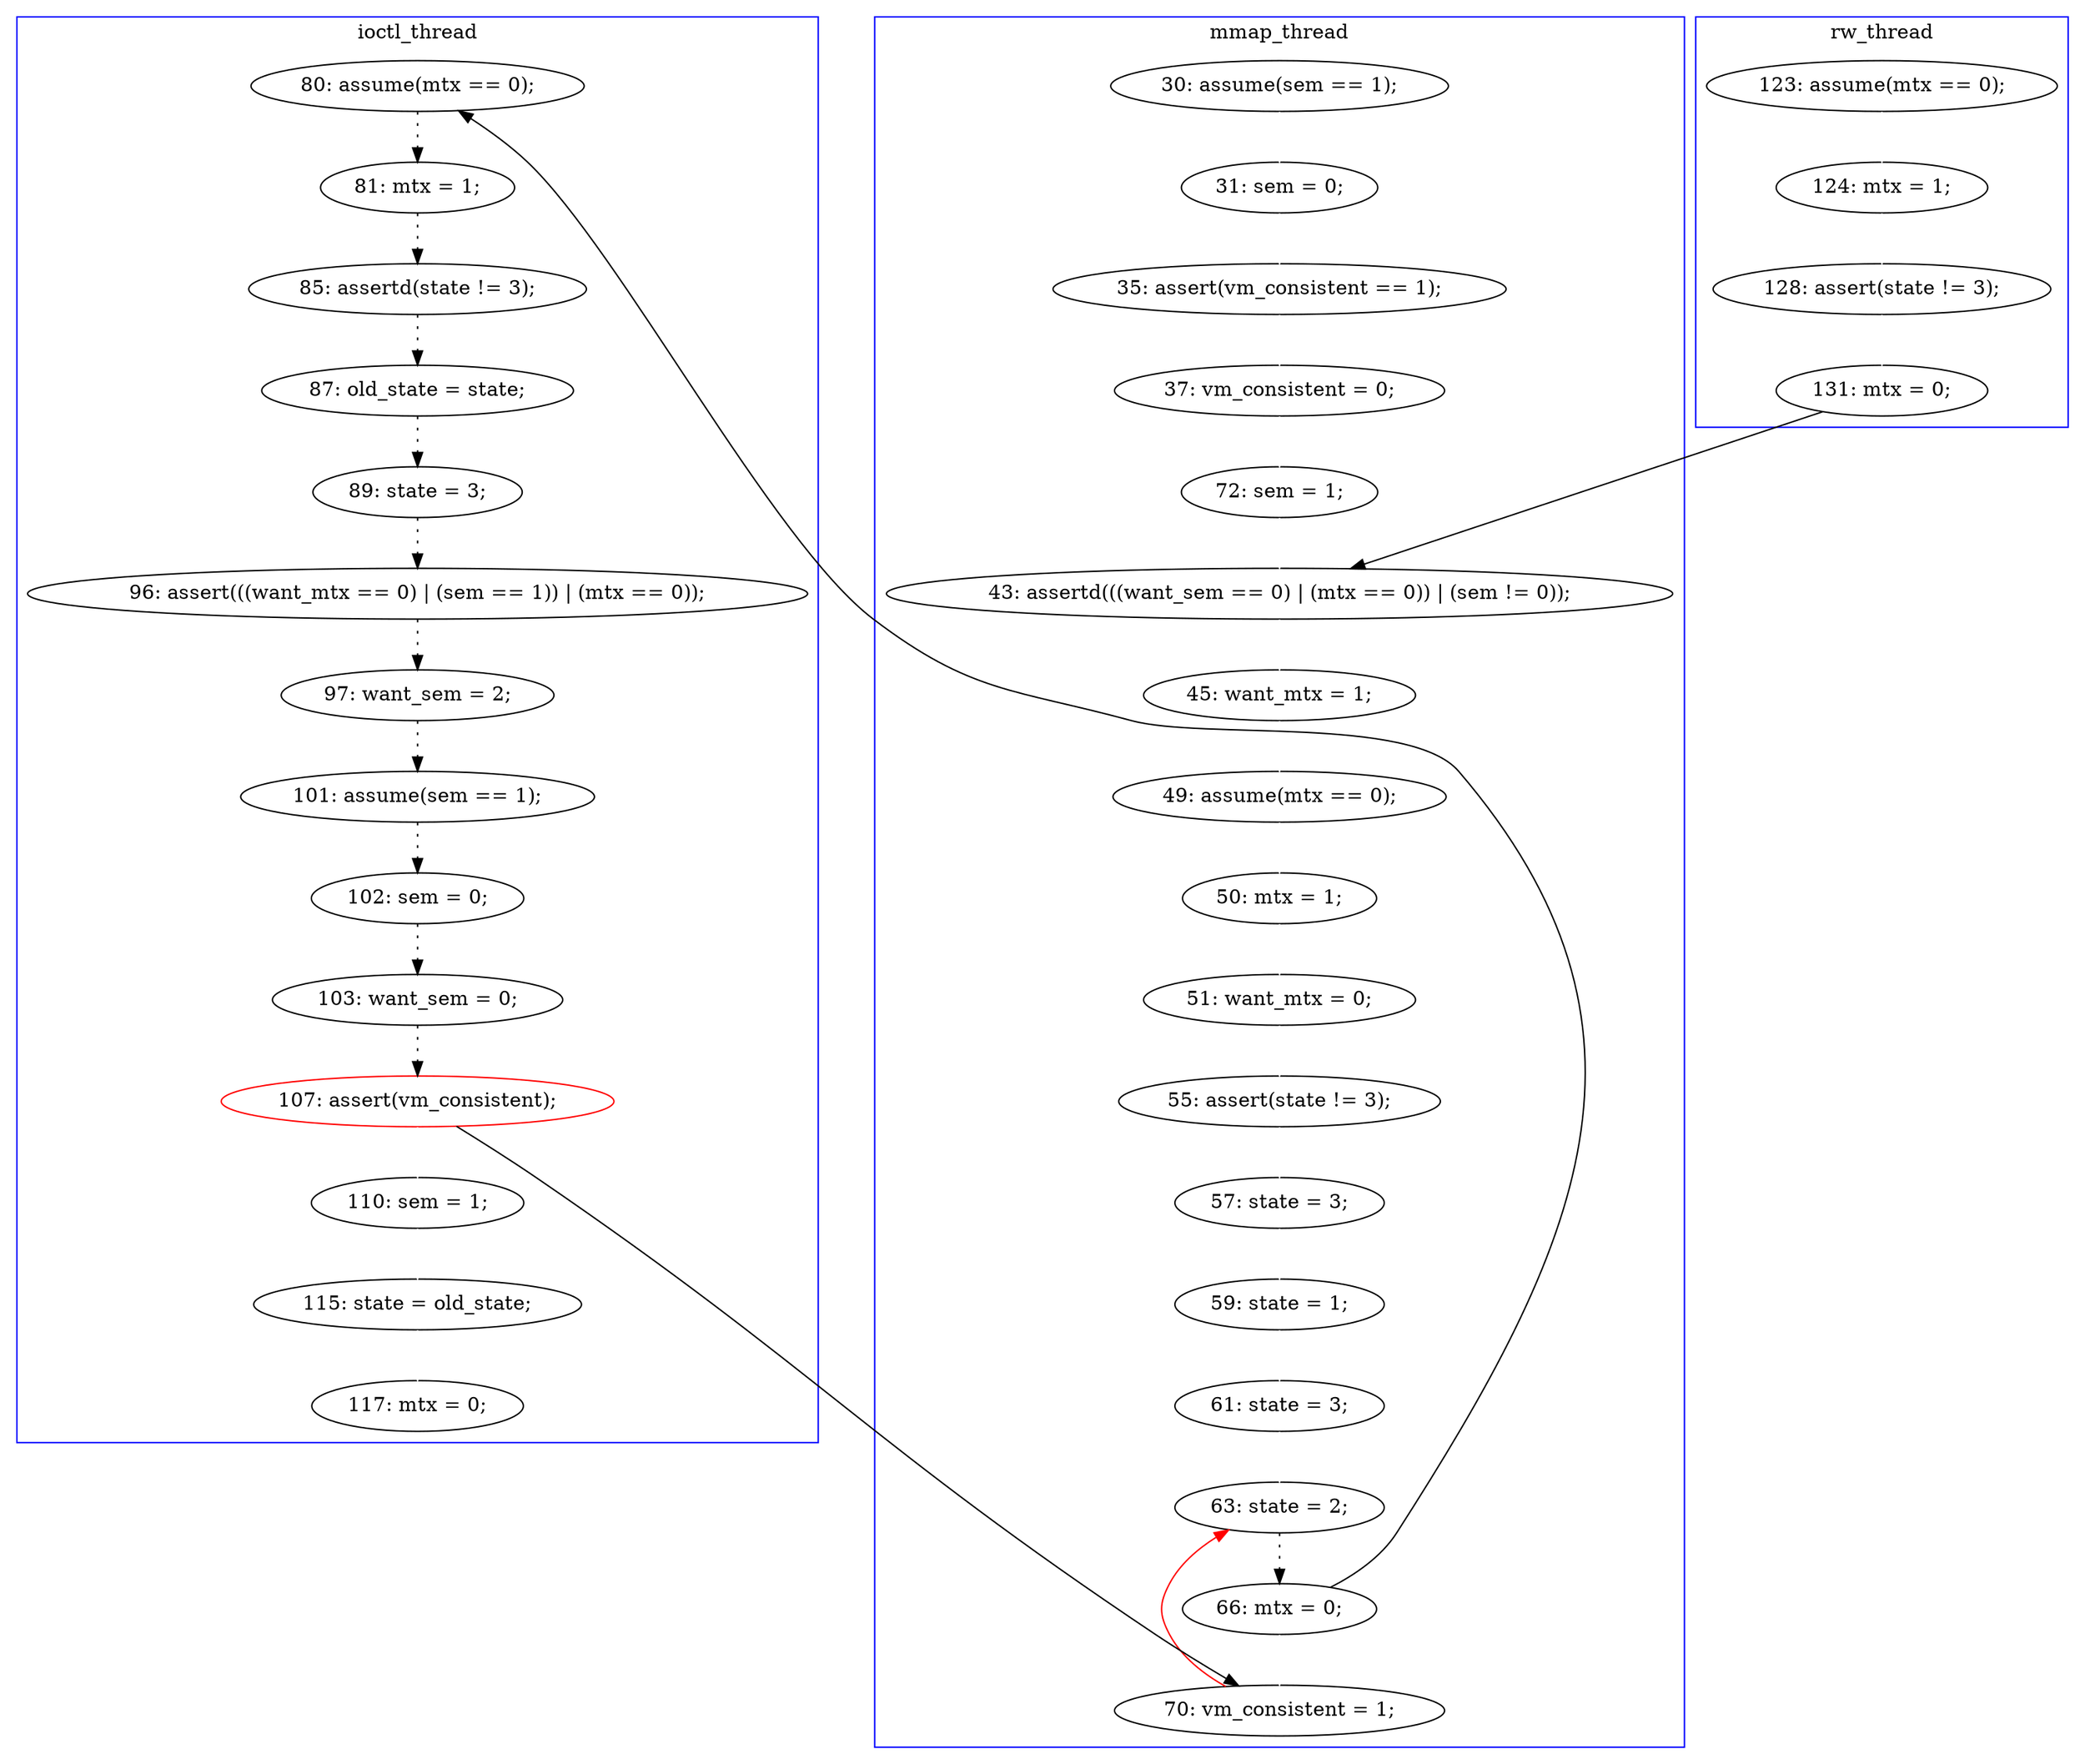 digraph Counterexample {
	22 -> 23 [color = black, style = solid, constraint = false]
	11 -> 12 [color = white, style = solid]
	16 -> 18 [color = white, style = solid]
	19 -> 20 [color = white, style = solid]
	24 -> 25 [color = white, style = solid]
	44 -> 45 [color = black, style = dotted]
	29 -> 30 [color = white, style = solid]
	47 -> 32 [color = red, style = solid, constraint = false]
	45 -> 46 [color = black, style = dotted]
	46 -> 47 [color = black, style = solid, constraint = false]
	46 -> 48 [color = white, style = solid]
	31 -> 32 [color = white, style = solid]
	25 -> 26 [color = white, style = solid]
	35 -> 36 [color = black, style = dotted]
	12 -> 15 [color = white, style = solid]
	30 -> 31 [color = white, style = solid]
	48 -> 50 [color = white, style = solid]
	20 -> 21 [color = white, style = solid]
	36 -> 37 [color = black, style = dotted]
	33 -> 35 [color = black, style = solid, constraint = false]
	50 -> 56 [color = white, style = solid]
	18 -> 23 [color = white, style = solid]
	41 -> 42 [color = black, style = dotted]
	28 -> 29 [color = white, style = solid]
	38 -> 39 [color = black, style = dotted]
	33 -> 47 [color = white, style = solid]
	21 -> 22 [color = white, style = solid]
	15 -> 16 [color = white, style = solid]
	32 -> 33 [color = black, style = dotted]
	42 -> 43 [color = black, style = dotted]
	23 -> 24 [color = white, style = solid]
	43 -> 44 [color = black, style = dotted]
	26 -> 27 [color = white, style = solid]
	27 -> 28 [color = white, style = solid]
	39 -> 41 [color = black, style = dotted]
	37 -> 38 [color = black, style = dotted]
	subgraph cluster3 {
		label = rw_thread
		color = blue
		22  [label = "131: mtx = 0;"]
		21  [label = "128: assert(state != 3);"]
		19  [label = "123: assume(mtx == 0);"]
		20  [label = "124: mtx = 1;"]
	}
	subgraph cluster2 {
		label = ioctl_thread
		color = blue
		44  [label = "102: sem = 0;"]
		42  [label = "97: want_sem = 2;"]
		41  [label = "96: assert(((want_mtx == 0) | (sem == 1)) | (mtx == 0));"]
		37  [label = "85: assertd(state != 3);"]
		36  [label = "81: mtx = 1;"]
		48  [label = "110: sem = 1;"]
		46  [label = "107: assert(vm_consistent);", color = red]
		35  [label = "80: assume(mtx == 0);"]
		50  [label = "115: state = old_state;"]
		45  [label = "103: want_sem = 0;"]
		38  [label = "87: old_state = state;"]
		43  [label = "101: assume(sem == 1);"]
		56  [label = "117: mtx = 0;"]
		39  [label = "89: state = 3;"]
	}
	subgraph cluster1 {
		label = mmap_thread
		color = blue
		27  [label = "51: want_mtx = 0;"]
		11  [label = "30: assume(sem == 1);"]
		31  [label = "61: state = 3;"]
		47  [label = "70: vm_consistent = 1;"]
		25  [label = "49: assume(mtx == 0);"]
		23  [label = "43: assertd(((want_sem == 0) | (mtx == 0)) | (sem != 0));"]
		26  [label = "50: mtx = 1;"]
		15  [label = "35: assert(vm_consistent == 1);"]
		16  [label = "37: vm_consistent = 0;"]
		30  [label = "59: state = 1;"]
		29  [label = "57: state = 3;"]
		32  [label = "63: state = 2;"]
		24  [label = "45: want_mtx = 1;"]
		28  [label = "55: assert(state != 3);"]
		12  [label = "31: sem = 0;"]
		18  [label = "72: sem = 1;"]
		33  [label = "66: mtx = 0;"]
	}
}